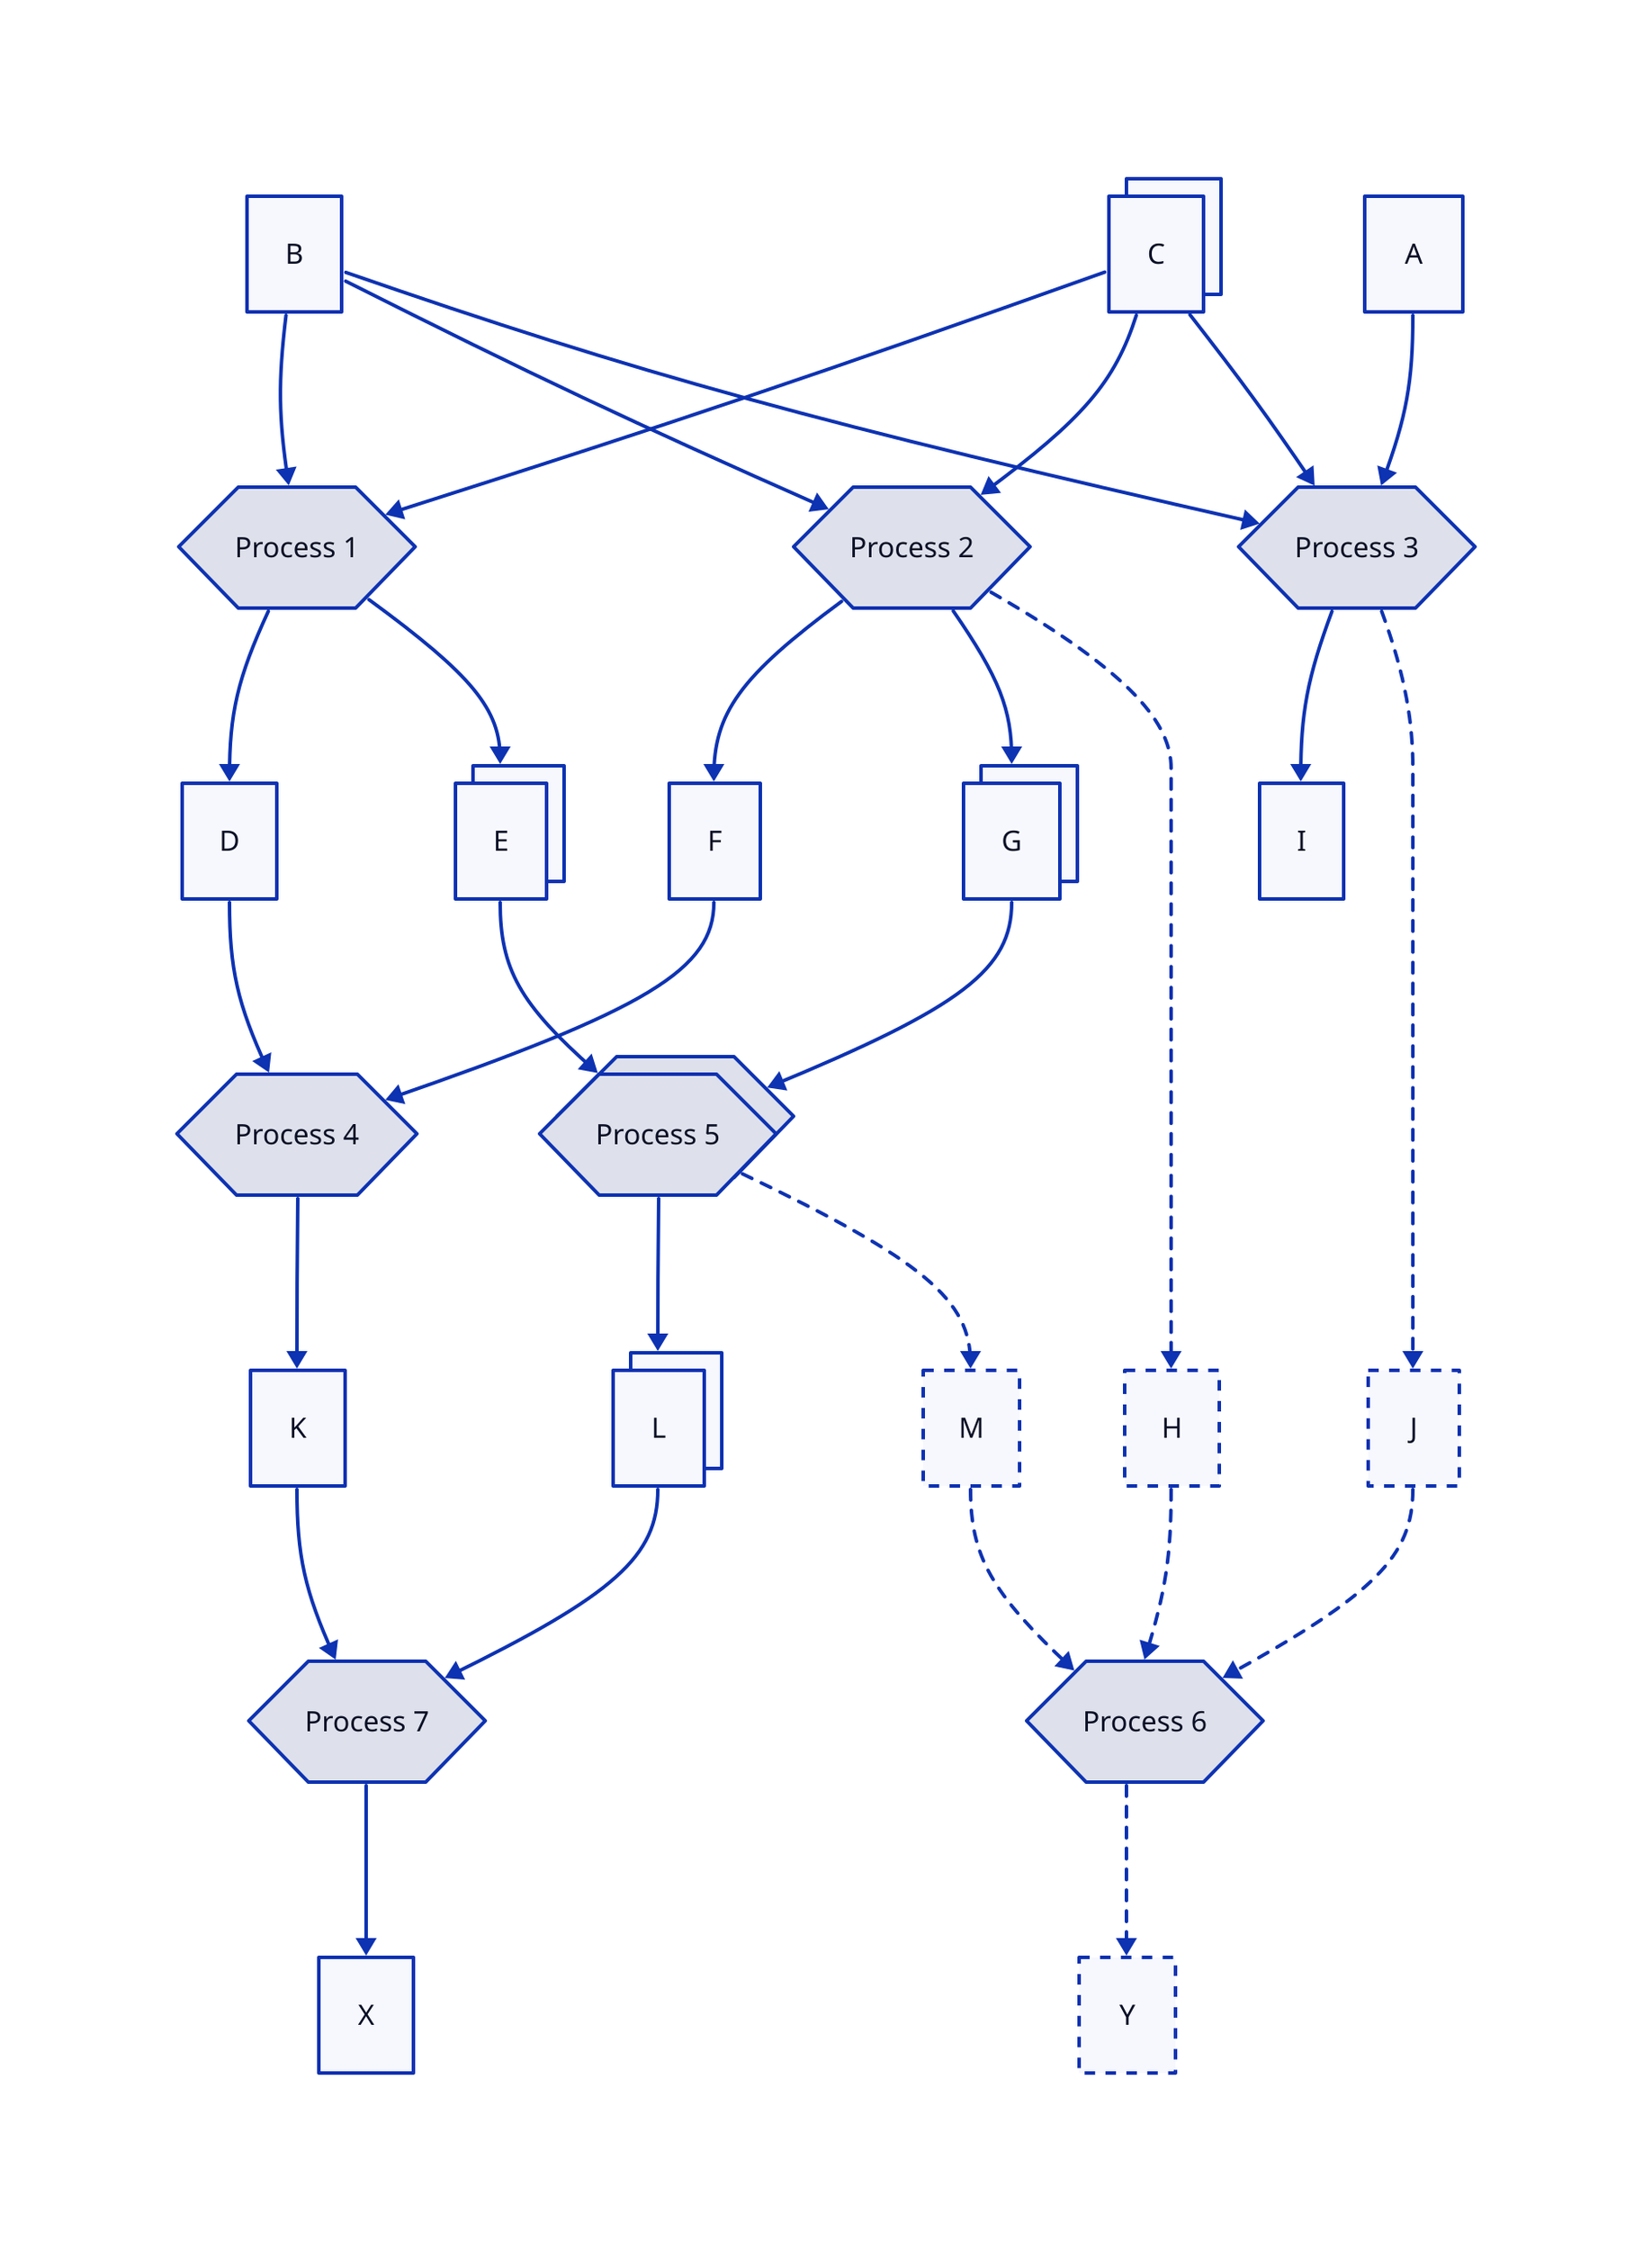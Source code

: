 vars: {
  d2-config: {
     theme-id: 1
  }
}
D2: A
D3: B
D4: C
D5: X
D6: Y
D7: D
D8: E
D9: F
D10: G
D11: H
D12: I
D13: J
D14: K
D15: L
D16: M
P17: Process 1
P17.shape: Hexagon
P18: Process 2
P18.shape: Hexagon
P19: Process 3
P19.shape: Hexagon
P20: Process 4
P20.shape: Hexagon
P21: Process 5
P21.shape: Hexagon
P21.style.multiple: true
P22: Process 6
P22.shape: Hexagon
P23: Process 7
P23.shape: Hexagon
D3 -> P17
D4 -> P17
P17 -> D7
P17 -> D8
D3 -> P18
D4 -> P18
P18 -> D9
P18 -> D10
P18 -> D11 {style: {stroke-dash: 3}}
D2 -> P19
D3 -> P19
D4 -> P19
P19 -> D12
P19 -> D13 {style: {stroke-dash: 3}}
D7 -> P20
D9 -> P20
P20 -> D14
D8 -> P21
D10 -> P21
P21 -> D15
P21 -> D16 {style: {stroke-dash: 3}}
D16 -> P22 {style: {stroke-dash: 3}}
D11 -> P22 {style: {stroke-dash: 3}}
D13 -> P22 {style: {stroke-dash: 3}}
P22 -> D6 {style: {stroke-dash: 3}}
D14 -> P23
D15 -> P23
P23 -> D5
D10.style.multiple: true
D15.style.multiple: true
D4.style.multiple: true
D8.style.multiple: true
D13.style.stroke-dash: 3
D6.style.stroke-dash: 3
D11.style.stroke-dash: 3
D16.style.stroke-dash: 3
